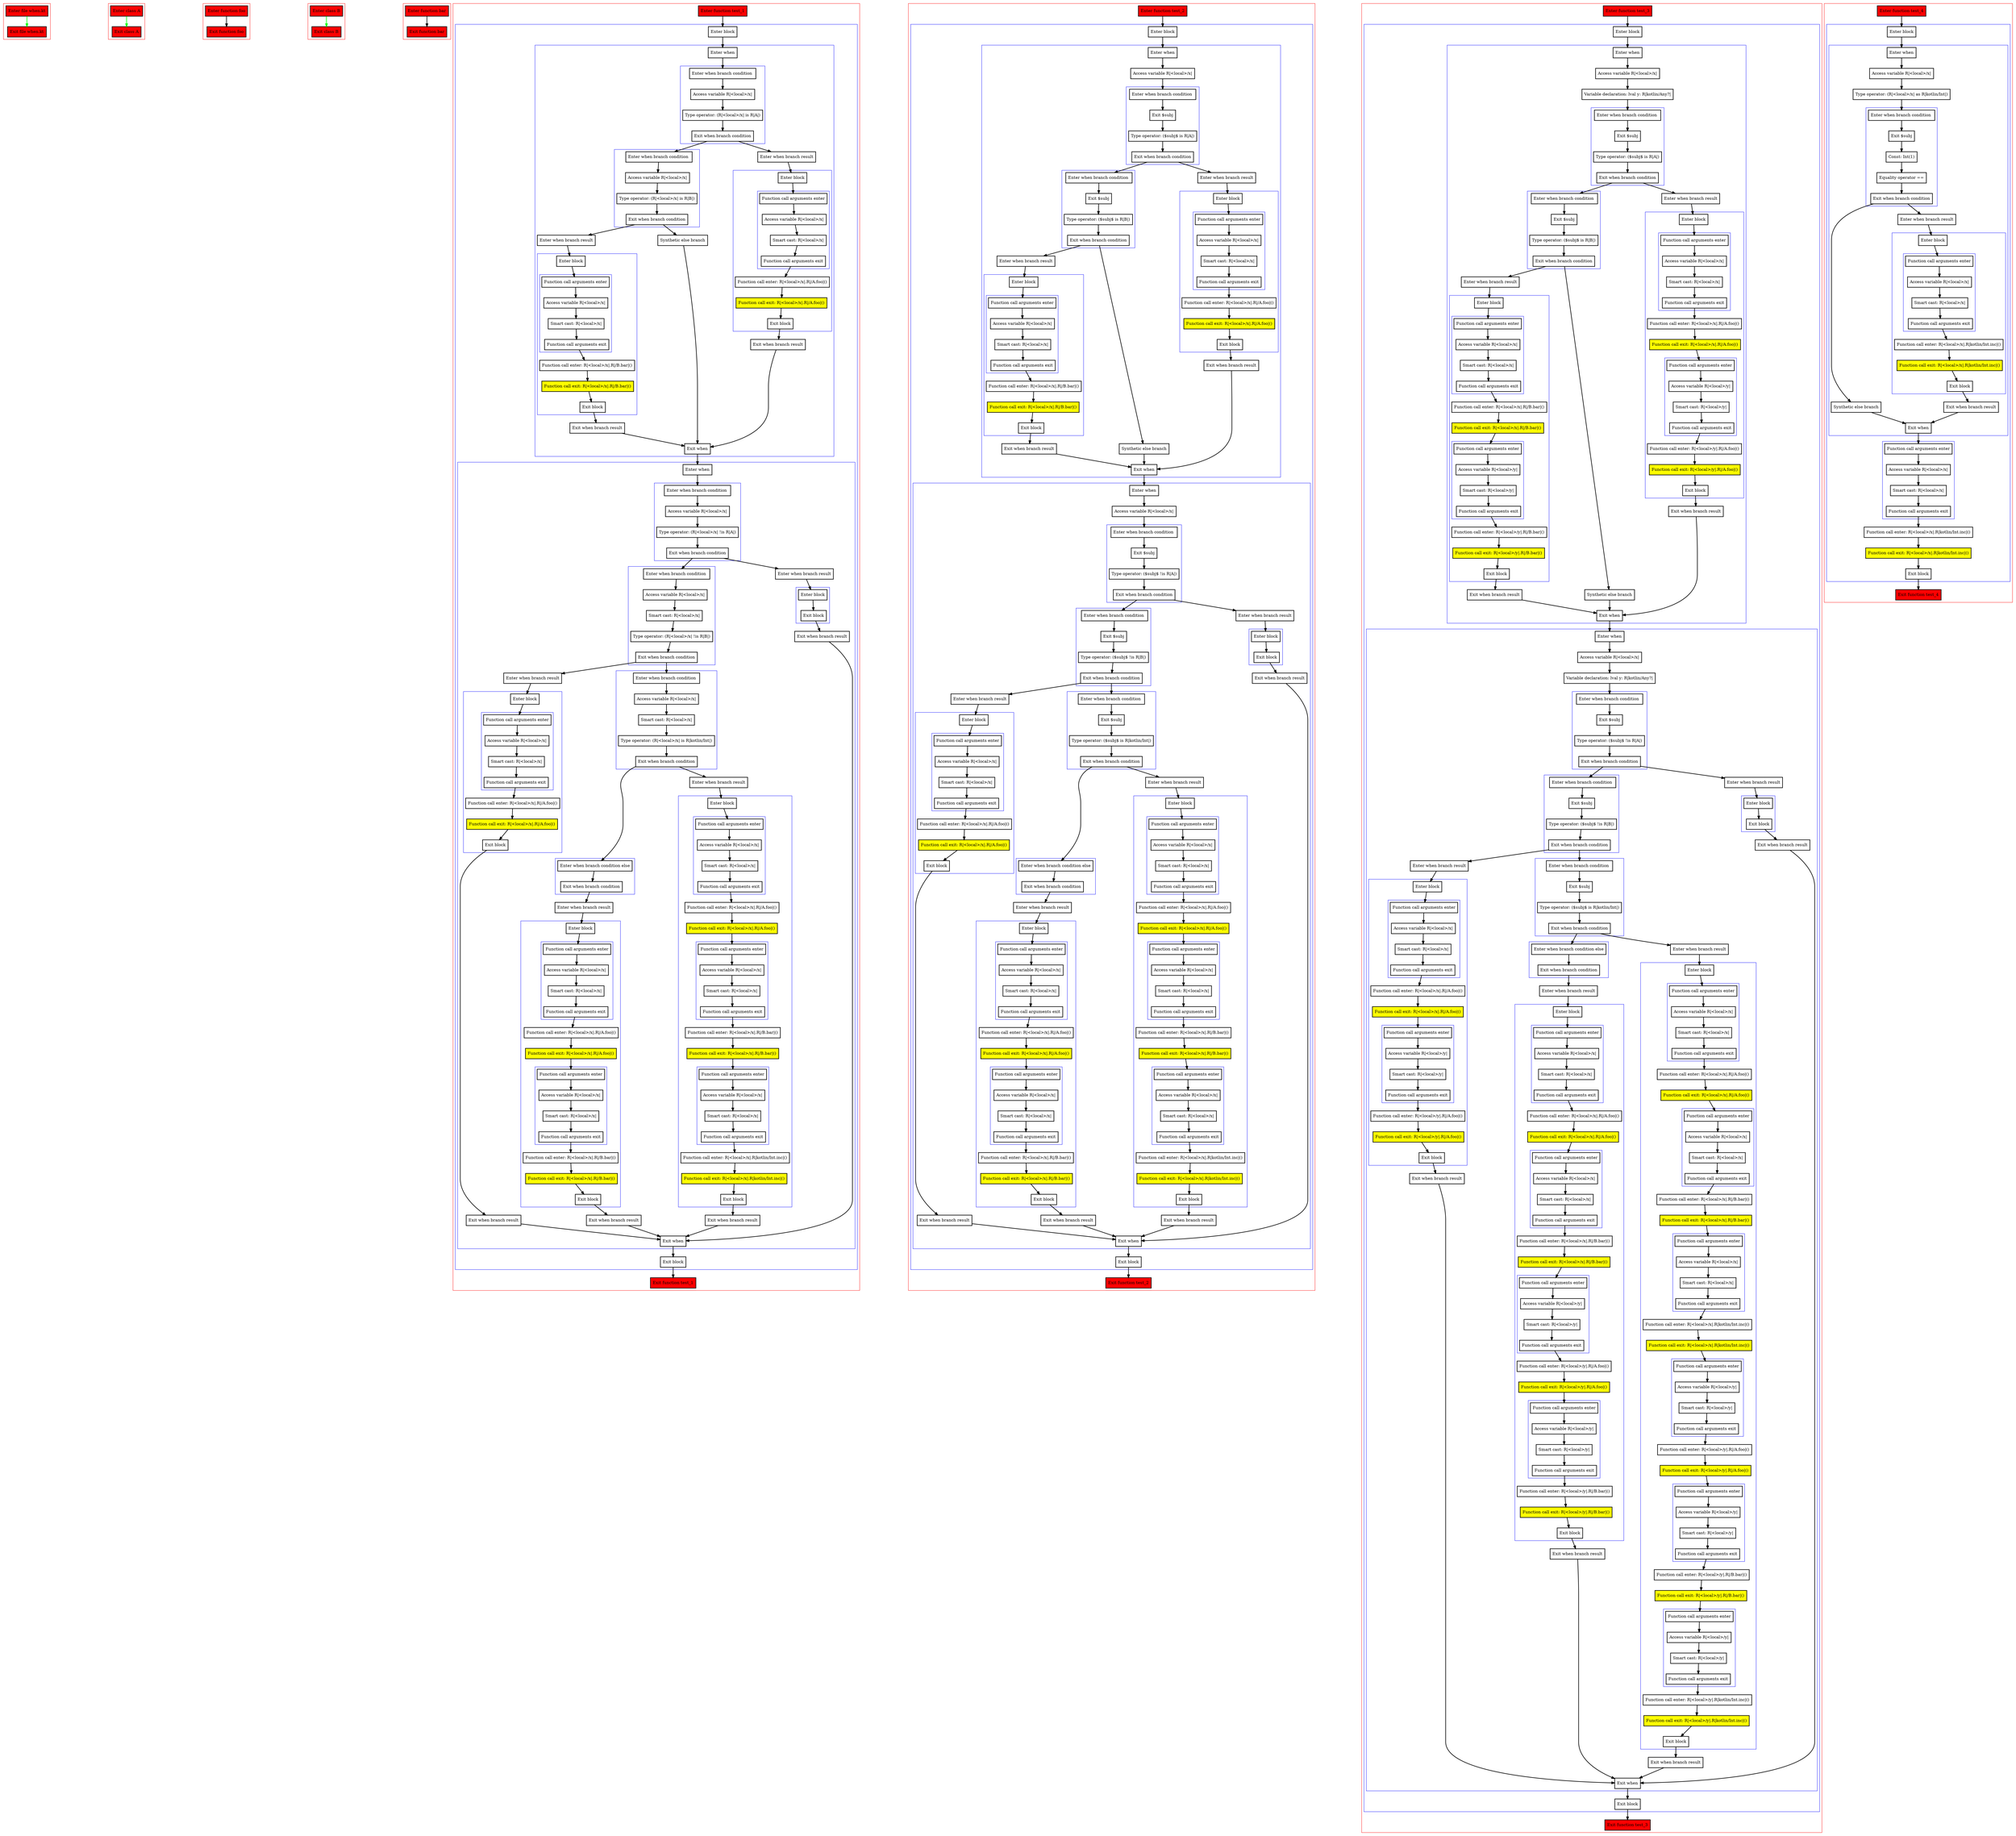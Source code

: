 digraph when_kt {
    graph [nodesep=3]
    node [shape=box penwidth=2]
    edge [penwidth=2]

    subgraph cluster_0 {
        color=red
        0 [label="Enter file when.kt" style="filled" fillcolor=red];
        1 [label="Exit file when.kt" style="filled" fillcolor=red];
    }
    0 -> {1} [color=green];

    subgraph cluster_1 {
        color=red
        2 [label="Enter class A" style="filled" fillcolor=red];
        3 [label="Exit class A" style="filled" fillcolor=red];
    }
    2 -> {3} [color=green];

    subgraph cluster_2 {
        color=red
        4 [label="Enter function foo" style="filled" fillcolor=red];
        5 [label="Exit function foo" style="filled" fillcolor=red];
    }
    4 -> {5};

    subgraph cluster_3 {
        color=red
        6 [label="Enter class B" style="filled" fillcolor=red];
        7 [label="Exit class B" style="filled" fillcolor=red];
    }
    6 -> {7} [color=green];

    subgraph cluster_4 {
        color=red
        8 [label="Enter function bar" style="filled" fillcolor=red];
        9 [label="Exit function bar" style="filled" fillcolor=red];
    }
    8 -> {9};

    subgraph cluster_5 {
        color=red
        10 [label="Enter function test_1" style="filled" fillcolor=red];
        subgraph cluster_6 {
            color=blue
            11 [label="Enter block"];
            subgraph cluster_7 {
                color=blue
                12 [label="Enter when"];
                subgraph cluster_8 {
                    color=blue
                    13 [label="Enter when branch condition "];
                    14 [label="Access variable R|<local>/x|"];
                    15 [label="Type operator: (R|<local>/x| is R|A|)"];
                    16 [label="Exit when branch condition"];
                }
                subgraph cluster_9 {
                    color=blue
                    17 [label="Enter when branch condition "];
                    18 [label="Access variable R|<local>/x|"];
                    19 [label="Type operator: (R|<local>/x| is R|B|)"];
                    20 [label="Exit when branch condition"];
                }
                21 [label="Synthetic else branch"];
                22 [label="Enter when branch result"];
                subgraph cluster_10 {
                    color=blue
                    23 [label="Enter block"];
                    subgraph cluster_11 {
                        color=blue
                        24 [label="Function call arguments enter"];
                        25 [label="Access variable R|<local>/x|"];
                        26 [label="Smart cast: R|<local>/x|"];
                        27 [label="Function call arguments exit"];
                    }
                    28 [label="Function call enter: R|<local>/x|.R|/B.bar|()"];
                    29 [label="Function call exit: R|<local>/x|.R|/B.bar|()" style="filled" fillcolor=yellow];
                    30 [label="Exit block"];
                }
                31 [label="Exit when branch result"];
                32 [label="Enter when branch result"];
                subgraph cluster_12 {
                    color=blue
                    33 [label="Enter block"];
                    subgraph cluster_13 {
                        color=blue
                        34 [label="Function call arguments enter"];
                        35 [label="Access variable R|<local>/x|"];
                        36 [label="Smart cast: R|<local>/x|"];
                        37 [label="Function call arguments exit"];
                    }
                    38 [label="Function call enter: R|<local>/x|.R|/A.foo|()"];
                    39 [label="Function call exit: R|<local>/x|.R|/A.foo|()" style="filled" fillcolor=yellow];
                    40 [label="Exit block"];
                }
                41 [label="Exit when branch result"];
                42 [label="Exit when"];
            }
            subgraph cluster_14 {
                color=blue
                43 [label="Enter when"];
                subgraph cluster_15 {
                    color=blue
                    44 [label="Enter when branch condition "];
                    45 [label="Access variable R|<local>/x|"];
                    46 [label="Type operator: (R|<local>/x| !is R|A|)"];
                    47 [label="Exit when branch condition"];
                }
                subgraph cluster_16 {
                    color=blue
                    48 [label="Enter when branch condition "];
                    49 [label="Access variable R|<local>/x|"];
                    50 [label="Smart cast: R|<local>/x|"];
                    51 [label="Type operator: (R|<local>/x| !is R|B|)"];
                    52 [label="Exit when branch condition"];
                }
                subgraph cluster_17 {
                    color=blue
                    53 [label="Enter when branch condition "];
                    54 [label="Access variable R|<local>/x|"];
                    55 [label="Smart cast: R|<local>/x|"];
                    56 [label="Type operator: (R|<local>/x| is R|kotlin/Int|)"];
                    57 [label="Exit when branch condition"];
                }
                subgraph cluster_18 {
                    color=blue
                    58 [label="Enter when branch condition else"];
                    59 [label="Exit when branch condition"];
                }
                60 [label="Enter when branch result"];
                subgraph cluster_19 {
                    color=blue
                    61 [label="Enter block"];
                    subgraph cluster_20 {
                        color=blue
                        62 [label="Function call arguments enter"];
                        63 [label="Access variable R|<local>/x|"];
                        64 [label="Smart cast: R|<local>/x|"];
                        65 [label="Function call arguments exit"];
                    }
                    66 [label="Function call enter: R|<local>/x|.R|/A.foo|()"];
                    67 [label="Function call exit: R|<local>/x|.R|/A.foo|()" style="filled" fillcolor=yellow];
                    subgraph cluster_21 {
                        color=blue
                        68 [label="Function call arguments enter"];
                        69 [label="Access variable R|<local>/x|"];
                        70 [label="Smart cast: R|<local>/x|"];
                        71 [label="Function call arguments exit"];
                    }
                    72 [label="Function call enter: R|<local>/x|.R|/B.bar|()"];
                    73 [label="Function call exit: R|<local>/x|.R|/B.bar|()" style="filled" fillcolor=yellow];
                    74 [label="Exit block"];
                }
                75 [label="Exit when branch result"];
                76 [label="Enter when branch result"];
                subgraph cluster_22 {
                    color=blue
                    77 [label="Enter block"];
                    subgraph cluster_23 {
                        color=blue
                        78 [label="Function call arguments enter"];
                        79 [label="Access variable R|<local>/x|"];
                        80 [label="Smart cast: R|<local>/x|"];
                        81 [label="Function call arguments exit"];
                    }
                    82 [label="Function call enter: R|<local>/x|.R|/A.foo|()"];
                    83 [label="Function call exit: R|<local>/x|.R|/A.foo|()" style="filled" fillcolor=yellow];
                    subgraph cluster_24 {
                        color=blue
                        84 [label="Function call arguments enter"];
                        85 [label="Access variable R|<local>/x|"];
                        86 [label="Smart cast: R|<local>/x|"];
                        87 [label="Function call arguments exit"];
                    }
                    88 [label="Function call enter: R|<local>/x|.R|/B.bar|()"];
                    89 [label="Function call exit: R|<local>/x|.R|/B.bar|()" style="filled" fillcolor=yellow];
                    subgraph cluster_25 {
                        color=blue
                        90 [label="Function call arguments enter"];
                        91 [label="Access variable R|<local>/x|"];
                        92 [label="Smart cast: R|<local>/x|"];
                        93 [label="Function call arguments exit"];
                    }
                    94 [label="Function call enter: R|<local>/x|.R|kotlin/Int.inc|()"];
                    95 [label="Function call exit: R|<local>/x|.R|kotlin/Int.inc|()" style="filled" fillcolor=yellow];
                    96 [label="Exit block"];
                }
                97 [label="Exit when branch result"];
                98 [label="Enter when branch result"];
                subgraph cluster_26 {
                    color=blue
                    99 [label="Enter block"];
                    subgraph cluster_27 {
                        color=blue
                        100 [label="Function call arguments enter"];
                        101 [label="Access variable R|<local>/x|"];
                        102 [label="Smart cast: R|<local>/x|"];
                        103 [label="Function call arguments exit"];
                    }
                    104 [label="Function call enter: R|<local>/x|.R|/A.foo|()"];
                    105 [label="Function call exit: R|<local>/x|.R|/A.foo|()" style="filled" fillcolor=yellow];
                    106 [label="Exit block"];
                }
                107 [label="Exit when branch result"];
                108 [label="Enter when branch result"];
                subgraph cluster_28 {
                    color=blue
                    109 [label="Enter block"];
                    110 [label="Exit block"];
                }
                111 [label="Exit when branch result"];
                112 [label="Exit when"];
            }
            113 [label="Exit block"];
        }
        114 [label="Exit function test_1" style="filled" fillcolor=red];
    }
    10 -> {11};
    11 -> {12};
    12 -> {13};
    13 -> {14};
    14 -> {15};
    15 -> {16};
    16 -> {17 32};
    17 -> {18};
    18 -> {19};
    19 -> {20};
    20 -> {21 22};
    21 -> {42};
    22 -> {23};
    23 -> {24};
    24 -> {25};
    25 -> {26};
    26 -> {27};
    27 -> {28};
    28 -> {29};
    29 -> {30};
    30 -> {31};
    31 -> {42};
    32 -> {33};
    33 -> {34};
    34 -> {35};
    35 -> {36};
    36 -> {37};
    37 -> {38};
    38 -> {39};
    39 -> {40};
    40 -> {41};
    41 -> {42};
    42 -> {43};
    43 -> {44};
    44 -> {45};
    45 -> {46};
    46 -> {47};
    47 -> {48 108};
    48 -> {49};
    49 -> {50};
    50 -> {51};
    51 -> {52};
    52 -> {53 98};
    53 -> {54};
    54 -> {55};
    55 -> {56};
    56 -> {57};
    57 -> {58 76};
    58 -> {59};
    59 -> {60};
    60 -> {61};
    61 -> {62};
    62 -> {63};
    63 -> {64};
    64 -> {65};
    65 -> {66};
    66 -> {67};
    67 -> {68};
    68 -> {69};
    69 -> {70};
    70 -> {71};
    71 -> {72};
    72 -> {73};
    73 -> {74};
    74 -> {75};
    75 -> {112};
    76 -> {77};
    77 -> {78};
    78 -> {79};
    79 -> {80};
    80 -> {81};
    81 -> {82};
    82 -> {83};
    83 -> {84};
    84 -> {85};
    85 -> {86};
    86 -> {87};
    87 -> {88};
    88 -> {89};
    89 -> {90};
    90 -> {91};
    91 -> {92};
    92 -> {93};
    93 -> {94};
    94 -> {95};
    95 -> {96};
    96 -> {97};
    97 -> {112};
    98 -> {99};
    99 -> {100};
    100 -> {101};
    101 -> {102};
    102 -> {103};
    103 -> {104};
    104 -> {105};
    105 -> {106};
    106 -> {107};
    107 -> {112};
    108 -> {109};
    109 -> {110};
    110 -> {111};
    111 -> {112};
    112 -> {113};
    113 -> {114};

    subgraph cluster_29 {
        color=red
        115 [label="Enter function test_2" style="filled" fillcolor=red];
        subgraph cluster_30 {
            color=blue
            116 [label="Enter block"];
            subgraph cluster_31 {
                color=blue
                117 [label="Enter when"];
                118 [label="Access variable R|<local>/x|"];
                subgraph cluster_32 {
                    color=blue
                    119 [label="Enter when branch condition "];
                    120 [label="Exit $subj"];
                    121 [label="Type operator: ($subj$ is R|A|)"];
                    122 [label="Exit when branch condition"];
                }
                subgraph cluster_33 {
                    color=blue
                    123 [label="Enter when branch condition "];
                    124 [label="Exit $subj"];
                    125 [label="Type operator: ($subj$ is R|B|)"];
                    126 [label="Exit when branch condition"];
                }
                127 [label="Synthetic else branch"];
                128 [label="Enter when branch result"];
                subgraph cluster_34 {
                    color=blue
                    129 [label="Enter block"];
                    subgraph cluster_35 {
                        color=blue
                        130 [label="Function call arguments enter"];
                        131 [label="Access variable R|<local>/x|"];
                        132 [label="Smart cast: R|<local>/x|"];
                        133 [label="Function call arguments exit"];
                    }
                    134 [label="Function call enter: R|<local>/x|.R|/B.bar|()"];
                    135 [label="Function call exit: R|<local>/x|.R|/B.bar|()" style="filled" fillcolor=yellow];
                    136 [label="Exit block"];
                }
                137 [label="Exit when branch result"];
                138 [label="Enter when branch result"];
                subgraph cluster_36 {
                    color=blue
                    139 [label="Enter block"];
                    subgraph cluster_37 {
                        color=blue
                        140 [label="Function call arguments enter"];
                        141 [label="Access variable R|<local>/x|"];
                        142 [label="Smart cast: R|<local>/x|"];
                        143 [label="Function call arguments exit"];
                    }
                    144 [label="Function call enter: R|<local>/x|.R|/A.foo|()"];
                    145 [label="Function call exit: R|<local>/x|.R|/A.foo|()" style="filled" fillcolor=yellow];
                    146 [label="Exit block"];
                }
                147 [label="Exit when branch result"];
                148 [label="Exit when"];
            }
            subgraph cluster_38 {
                color=blue
                149 [label="Enter when"];
                150 [label="Access variable R|<local>/x|"];
                subgraph cluster_39 {
                    color=blue
                    151 [label="Enter when branch condition "];
                    152 [label="Exit $subj"];
                    153 [label="Type operator: ($subj$ !is R|A|)"];
                    154 [label="Exit when branch condition"];
                }
                subgraph cluster_40 {
                    color=blue
                    155 [label="Enter when branch condition "];
                    156 [label="Exit $subj"];
                    157 [label="Type operator: ($subj$ !is R|B|)"];
                    158 [label="Exit when branch condition"];
                }
                subgraph cluster_41 {
                    color=blue
                    159 [label="Enter when branch condition "];
                    160 [label="Exit $subj"];
                    161 [label="Type operator: ($subj$ is R|kotlin/Int|)"];
                    162 [label="Exit when branch condition"];
                }
                subgraph cluster_42 {
                    color=blue
                    163 [label="Enter when branch condition else"];
                    164 [label="Exit when branch condition"];
                }
                165 [label="Enter when branch result"];
                subgraph cluster_43 {
                    color=blue
                    166 [label="Enter block"];
                    subgraph cluster_44 {
                        color=blue
                        167 [label="Function call arguments enter"];
                        168 [label="Access variable R|<local>/x|"];
                        169 [label="Smart cast: R|<local>/x|"];
                        170 [label="Function call arguments exit"];
                    }
                    171 [label="Function call enter: R|<local>/x|.R|/A.foo|()"];
                    172 [label="Function call exit: R|<local>/x|.R|/A.foo|()" style="filled" fillcolor=yellow];
                    subgraph cluster_45 {
                        color=blue
                        173 [label="Function call arguments enter"];
                        174 [label="Access variable R|<local>/x|"];
                        175 [label="Smart cast: R|<local>/x|"];
                        176 [label="Function call arguments exit"];
                    }
                    177 [label="Function call enter: R|<local>/x|.R|/B.bar|()"];
                    178 [label="Function call exit: R|<local>/x|.R|/B.bar|()" style="filled" fillcolor=yellow];
                    179 [label="Exit block"];
                }
                180 [label="Exit when branch result"];
                181 [label="Enter when branch result"];
                subgraph cluster_46 {
                    color=blue
                    182 [label="Enter block"];
                    subgraph cluster_47 {
                        color=blue
                        183 [label="Function call arguments enter"];
                        184 [label="Access variable R|<local>/x|"];
                        185 [label="Smart cast: R|<local>/x|"];
                        186 [label="Function call arguments exit"];
                    }
                    187 [label="Function call enter: R|<local>/x|.R|/A.foo|()"];
                    188 [label="Function call exit: R|<local>/x|.R|/A.foo|()" style="filled" fillcolor=yellow];
                    subgraph cluster_48 {
                        color=blue
                        189 [label="Function call arguments enter"];
                        190 [label="Access variable R|<local>/x|"];
                        191 [label="Smart cast: R|<local>/x|"];
                        192 [label="Function call arguments exit"];
                    }
                    193 [label="Function call enter: R|<local>/x|.R|/B.bar|()"];
                    194 [label="Function call exit: R|<local>/x|.R|/B.bar|()" style="filled" fillcolor=yellow];
                    subgraph cluster_49 {
                        color=blue
                        195 [label="Function call arguments enter"];
                        196 [label="Access variable R|<local>/x|"];
                        197 [label="Smart cast: R|<local>/x|"];
                        198 [label="Function call arguments exit"];
                    }
                    199 [label="Function call enter: R|<local>/x|.R|kotlin/Int.inc|()"];
                    200 [label="Function call exit: R|<local>/x|.R|kotlin/Int.inc|()" style="filled" fillcolor=yellow];
                    201 [label="Exit block"];
                }
                202 [label="Exit when branch result"];
                203 [label="Enter when branch result"];
                subgraph cluster_50 {
                    color=blue
                    204 [label="Enter block"];
                    subgraph cluster_51 {
                        color=blue
                        205 [label="Function call arguments enter"];
                        206 [label="Access variable R|<local>/x|"];
                        207 [label="Smart cast: R|<local>/x|"];
                        208 [label="Function call arguments exit"];
                    }
                    209 [label="Function call enter: R|<local>/x|.R|/A.foo|()"];
                    210 [label="Function call exit: R|<local>/x|.R|/A.foo|()" style="filled" fillcolor=yellow];
                    211 [label="Exit block"];
                }
                212 [label="Exit when branch result"];
                213 [label="Enter when branch result"];
                subgraph cluster_52 {
                    color=blue
                    214 [label="Enter block"];
                    215 [label="Exit block"];
                }
                216 [label="Exit when branch result"];
                217 [label="Exit when"];
            }
            218 [label="Exit block"];
        }
        219 [label="Exit function test_2" style="filled" fillcolor=red];
    }
    115 -> {116};
    116 -> {117};
    117 -> {118};
    118 -> {119};
    119 -> {120};
    120 -> {121};
    121 -> {122};
    122 -> {123 138};
    123 -> {124};
    124 -> {125};
    125 -> {126};
    126 -> {127 128};
    127 -> {148};
    128 -> {129};
    129 -> {130};
    130 -> {131};
    131 -> {132};
    132 -> {133};
    133 -> {134};
    134 -> {135};
    135 -> {136};
    136 -> {137};
    137 -> {148};
    138 -> {139};
    139 -> {140};
    140 -> {141};
    141 -> {142};
    142 -> {143};
    143 -> {144};
    144 -> {145};
    145 -> {146};
    146 -> {147};
    147 -> {148};
    148 -> {149};
    149 -> {150};
    150 -> {151};
    151 -> {152};
    152 -> {153};
    153 -> {154};
    154 -> {155 213};
    155 -> {156};
    156 -> {157};
    157 -> {158};
    158 -> {159 203};
    159 -> {160};
    160 -> {161};
    161 -> {162};
    162 -> {163 181};
    163 -> {164};
    164 -> {165};
    165 -> {166};
    166 -> {167};
    167 -> {168};
    168 -> {169};
    169 -> {170};
    170 -> {171};
    171 -> {172};
    172 -> {173};
    173 -> {174};
    174 -> {175};
    175 -> {176};
    176 -> {177};
    177 -> {178};
    178 -> {179};
    179 -> {180};
    180 -> {217};
    181 -> {182};
    182 -> {183};
    183 -> {184};
    184 -> {185};
    185 -> {186};
    186 -> {187};
    187 -> {188};
    188 -> {189};
    189 -> {190};
    190 -> {191};
    191 -> {192};
    192 -> {193};
    193 -> {194};
    194 -> {195};
    195 -> {196};
    196 -> {197};
    197 -> {198};
    198 -> {199};
    199 -> {200};
    200 -> {201};
    201 -> {202};
    202 -> {217};
    203 -> {204};
    204 -> {205};
    205 -> {206};
    206 -> {207};
    207 -> {208};
    208 -> {209};
    209 -> {210};
    210 -> {211};
    211 -> {212};
    212 -> {217};
    213 -> {214};
    214 -> {215};
    215 -> {216};
    216 -> {217};
    217 -> {218};
    218 -> {219};

    subgraph cluster_53 {
        color=red
        220 [label="Enter function test_3" style="filled" fillcolor=red];
        subgraph cluster_54 {
            color=blue
            221 [label="Enter block"];
            subgraph cluster_55 {
                color=blue
                222 [label="Enter when"];
                223 [label="Access variable R|<local>/x|"];
                224 [label="Variable declaration: lval y: R|kotlin/Any?|"];
                subgraph cluster_56 {
                    color=blue
                    225 [label="Enter when branch condition "];
                    226 [label="Exit $subj"];
                    227 [label="Type operator: ($subj$ is R|A|)"];
                    228 [label="Exit when branch condition"];
                }
                subgraph cluster_57 {
                    color=blue
                    229 [label="Enter when branch condition "];
                    230 [label="Exit $subj"];
                    231 [label="Type operator: ($subj$ is R|B|)"];
                    232 [label="Exit when branch condition"];
                }
                233 [label="Synthetic else branch"];
                234 [label="Enter when branch result"];
                subgraph cluster_58 {
                    color=blue
                    235 [label="Enter block"];
                    subgraph cluster_59 {
                        color=blue
                        236 [label="Function call arguments enter"];
                        237 [label="Access variable R|<local>/x|"];
                        238 [label="Smart cast: R|<local>/x|"];
                        239 [label="Function call arguments exit"];
                    }
                    240 [label="Function call enter: R|<local>/x|.R|/B.bar|()"];
                    241 [label="Function call exit: R|<local>/x|.R|/B.bar|()" style="filled" fillcolor=yellow];
                    subgraph cluster_60 {
                        color=blue
                        242 [label="Function call arguments enter"];
                        243 [label="Access variable R|<local>/y|"];
                        244 [label="Smart cast: R|<local>/y|"];
                        245 [label="Function call arguments exit"];
                    }
                    246 [label="Function call enter: R|<local>/y|.R|/B.bar|()"];
                    247 [label="Function call exit: R|<local>/y|.R|/B.bar|()" style="filled" fillcolor=yellow];
                    248 [label="Exit block"];
                }
                249 [label="Exit when branch result"];
                250 [label="Enter when branch result"];
                subgraph cluster_61 {
                    color=blue
                    251 [label="Enter block"];
                    subgraph cluster_62 {
                        color=blue
                        252 [label="Function call arguments enter"];
                        253 [label="Access variable R|<local>/x|"];
                        254 [label="Smart cast: R|<local>/x|"];
                        255 [label="Function call arguments exit"];
                    }
                    256 [label="Function call enter: R|<local>/x|.R|/A.foo|()"];
                    257 [label="Function call exit: R|<local>/x|.R|/A.foo|()" style="filled" fillcolor=yellow];
                    subgraph cluster_63 {
                        color=blue
                        258 [label="Function call arguments enter"];
                        259 [label="Access variable R|<local>/y|"];
                        260 [label="Smart cast: R|<local>/y|"];
                        261 [label="Function call arguments exit"];
                    }
                    262 [label="Function call enter: R|<local>/y|.R|/A.foo|()"];
                    263 [label="Function call exit: R|<local>/y|.R|/A.foo|()" style="filled" fillcolor=yellow];
                    264 [label="Exit block"];
                }
                265 [label="Exit when branch result"];
                266 [label="Exit when"];
            }
            subgraph cluster_64 {
                color=blue
                267 [label="Enter when"];
                268 [label="Access variable R|<local>/x|"];
                269 [label="Variable declaration: lval y: R|kotlin/Any?|"];
                subgraph cluster_65 {
                    color=blue
                    270 [label="Enter when branch condition "];
                    271 [label="Exit $subj"];
                    272 [label="Type operator: ($subj$ !is R|A|)"];
                    273 [label="Exit when branch condition"];
                }
                subgraph cluster_66 {
                    color=blue
                    274 [label="Enter when branch condition "];
                    275 [label="Exit $subj"];
                    276 [label="Type operator: ($subj$ !is R|B|)"];
                    277 [label="Exit when branch condition"];
                }
                subgraph cluster_67 {
                    color=blue
                    278 [label="Enter when branch condition "];
                    279 [label="Exit $subj"];
                    280 [label="Type operator: ($subj$ is R|kotlin/Int|)"];
                    281 [label="Exit when branch condition"];
                }
                subgraph cluster_68 {
                    color=blue
                    282 [label="Enter when branch condition else"];
                    283 [label="Exit when branch condition"];
                }
                284 [label="Enter when branch result"];
                subgraph cluster_69 {
                    color=blue
                    285 [label="Enter block"];
                    subgraph cluster_70 {
                        color=blue
                        286 [label="Function call arguments enter"];
                        287 [label="Access variable R|<local>/x|"];
                        288 [label="Smart cast: R|<local>/x|"];
                        289 [label="Function call arguments exit"];
                    }
                    290 [label="Function call enter: R|<local>/x|.R|/A.foo|()"];
                    291 [label="Function call exit: R|<local>/x|.R|/A.foo|()" style="filled" fillcolor=yellow];
                    subgraph cluster_71 {
                        color=blue
                        292 [label="Function call arguments enter"];
                        293 [label="Access variable R|<local>/x|"];
                        294 [label="Smart cast: R|<local>/x|"];
                        295 [label="Function call arguments exit"];
                    }
                    296 [label="Function call enter: R|<local>/x|.R|/B.bar|()"];
                    297 [label="Function call exit: R|<local>/x|.R|/B.bar|()" style="filled" fillcolor=yellow];
                    subgraph cluster_72 {
                        color=blue
                        298 [label="Function call arguments enter"];
                        299 [label="Access variable R|<local>/y|"];
                        300 [label="Smart cast: R|<local>/y|"];
                        301 [label="Function call arguments exit"];
                    }
                    302 [label="Function call enter: R|<local>/y|.R|/A.foo|()"];
                    303 [label="Function call exit: R|<local>/y|.R|/A.foo|()" style="filled" fillcolor=yellow];
                    subgraph cluster_73 {
                        color=blue
                        304 [label="Function call arguments enter"];
                        305 [label="Access variable R|<local>/y|"];
                        306 [label="Smart cast: R|<local>/y|"];
                        307 [label="Function call arguments exit"];
                    }
                    308 [label="Function call enter: R|<local>/y|.R|/B.bar|()"];
                    309 [label="Function call exit: R|<local>/y|.R|/B.bar|()" style="filled" fillcolor=yellow];
                    310 [label="Exit block"];
                }
                311 [label="Exit when branch result"];
                312 [label="Enter when branch result"];
                subgraph cluster_74 {
                    color=blue
                    313 [label="Enter block"];
                    subgraph cluster_75 {
                        color=blue
                        314 [label="Function call arguments enter"];
                        315 [label="Access variable R|<local>/x|"];
                        316 [label="Smart cast: R|<local>/x|"];
                        317 [label="Function call arguments exit"];
                    }
                    318 [label="Function call enter: R|<local>/x|.R|/A.foo|()"];
                    319 [label="Function call exit: R|<local>/x|.R|/A.foo|()" style="filled" fillcolor=yellow];
                    subgraph cluster_76 {
                        color=blue
                        320 [label="Function call arguments enter"];
                        321 [label="Access variable R|<local>/x|"];
                        322 [label="Smart cast: R|<local>/x|"];
                        323 [label="Function call arguments exit"];
                    }
                    324 [label="Function call enter: R|<local>/x|.R|/B.bar|()"];
                    325 [label="Function call exit: R|<local>/x|.R|/B.bar|()" style="filled" fillcolor=yellow];
                    subgraph cluster_77 {
                        color=blue
                        326 [label="Function call arguments enter"];
                        327 [label="Access variable R|<local>/x|"];
                        328 [label="Smart cast: R|<local>/x|"];
                        329 [label="Function call arguments exit"];
                    }
                    330 [label="Function call enter: R|<local>/x|.R|kotlin/Int.inc|()"];
                    331 [label="Function call exit: R|<local>/x|.R|kotlin/Int.inc|()" style="filled" fillcolor=yellow];
                    subgraph cluster_78 {
                        color=blue
                        332 [label="Function call arguments enter"];
                        333 [label="Access variable R|<local>/y|"];
                        334 [label="Smart cast: R|<local>/y|"];
                        335 [label="Function call arguments exit"];
                    }
                    336 [label="Function call enter: R|<local>/y|.R|/A.foo|()"];
                    337 [label="Function call exit: R|<local>/y|.R|/A.foo|()" style="filled" fillcolor=yellow];
                    subgraph cluster_79 {
                        color=blue
                        338 [label="Function call arguments enter"];
                        339 [label="Access variable R|<local>/y|"];
                        340 [label="Smart cast: R|<local>/y|"];
                        341 [label="Function call arguments exit"];
                    }
                    342 [label="Function call enter: R|<local>/y|.R|/B.bar|()"];
                    343 [label="Function call exit: R|<local>/y|.R|/B.bar|()" style="filled" fillcolor=yellow];
                    subgraph cluster_80 {
                        color=blue
                        344 [label="Function call arguments enter"];
                        345 [label="Access variable R|<local>/y|"];
                        346 [label="Smart cast: R|<local>/y|"];
                        347 [label="Function call arguments exit"];
                    }
                    348 [label="Function call enter: R|<local>/y|.R|kotlin/Int.inc|()"];
                    349 [label="Function call exit: R|<local>/y|.R|kotlin/Int.inc|()" style="filled" fillcolor=yellow];
                    350 [label="Exit block"];
                }
                351 [label="Exit when branch result"];
                352 [label="Enter when branch result"];
                subgraph cluster_81 {
                    color=blue
                    353 [label="Enter block"];
                    subgraph cluster_82 {
                        color=blue
                        354 [label="Function call arguments enter"];
                        355 [label="Access variable R|<local>/x|"];
                        356 [label="Smart cast: R|<local>/x|"];
                        357 [label="Function call arguments exit"];
                    }
                    358 [label="Function call enter: R|<local>/x|.R|/A.foo|()"];
                    359 [label="Function call exit: R|<local>/x|.R|/A.foo|()" style="filled" fillcolor=yellow];
                    subgraph cluster_83 {
                        color=blue
                        360 [label="Function call arguments enter"];
                        361 [label="Access variable R|<local>/y|"];
                        362 [label="Smart cast: R|<local>/y|"];
                        363 [label="Function call arguments exit"];
                    }
                    364 [label="Function call enter: R|<local>/y|.R|/A.foo|()"];
                    365 [label="Function call exit: R|<local>/y|.R|/A.foo|()" style="filled" fillcolor=yellow];
                    366 [label="Exit block"];
                }
                367 [label="Exit when branch result"];
                368 [label="Enter when branch result"];
                subgraph cluster_84 {
                    color=blue
                    369 [label="Enter block"];
                    370 [label="Exit block"];
                }
                371 [label="Exit when branch result"];
                372 [label="Exit when"];
            }
            373 [label="Exit block"];
        }
        374 [label="Exit function test_3" style="filled" fillcolor=red];
    }
    220 -> {221};
    221 -> {222};
    222 -> {223};
    223 -> {224};
    224 -> {225};
    225 -> {226};
    226 -> {227};
    227 -> {228};
    228 -> {229 250};
    229 -> {230};
    230 -> {231};
    231 -> {232};
    232 -> {233 234};
    233 -> {266};
    234 -> {235};
    235 -> {236};
    236 -> {237};
    237 -> {238};
    238 -> {239};
    239 -> {240};
    240 -> {241};
    241 -> {242};
    242 -> {243};
    243 -> {244};
    244 -> {245};
    245 -> {246};
    246 -> {247};
    247 -> {248};
    248 -> {249};
    249 -> {266};
    250 -> {251};
    251 -> {252};
    252 -> {253};
    253 -> {254};
    254 -> {255};
    255 -> {256};
    256 -> {257};
    257 -> {258};
    258 -> {259};
    259 -> {260};
    260 -> {261};
    261 -> {262};
    262 -> {263};
    263 -> {264};
    264 -> {265};
    265 -> {266};
    266 -> {267};
    267 -> {268};
    268 -> {269};
    269 -> {270};
    270 -> {271};
    271 -> {272};
    272 -> {273};
    273 -> {274 368};
    274 -> {275};
    275 -> {276};
    276 -> {277};
    277 -> {278 352};
    278 -> {279};
    279 -> {280};
    280 -> {281};
    281 -> {282 312};
    282 -> {283};
    283 -> {284};
    284 -> {285};
    285 -> {286};
    286 -> {287};
    287 -> {288};
    288 -> {289};
    289 -> {290};
    290 -> {291};
    291 -> {292};
    292 -> {293};
    293 -> {294};
    294 -> {295};
    295 -> {296};
    296 -> {297};
    297 -> {298};
    298 -> {299};
    299 -> {300};
    300 -> {301};
    301 -> {302};
    302 -> {303};
    303 -> {304};
    304 -> {305};
    305 -> {306};
    306 -> {307};
    307 -> {308};
    308 -> {309};
    309 -> {310};
    310 -> {311};
    311 -> {372};
    312 -> {313};
    313 -> {314};
    314 -> {315};
    315 -> {316};
    316 -> {317};
    317 -> {318};
    318 -> {319};
    319 -> {320};
    320 -> {321};
    321 -> {322};
    322 -> {323};
    323 -> {324};
    324 -> {325};
    325 -> {326};
    326 -> {327};
    327 -> {328};
    328 -> {329};
    329 -> {330};
    330 -> {331};
    331 -> {332};
    332 -> {333};
    333 -> {334};
    334 -> {335};
    335 -> {336};
    336 -> {337};
    337 -> {338};
    338 -> {339};
    339 -> {340};
    340 -> {341};
    341 -> {342};
    342 -> {343};
    343 -> {344};
    344 -> {345};
    345 -> {346};
    346 -> {347};
    347 -> {348};
    348 -> {349};
    349 -> {350};
    350 -> {351};
    351 -> {372};
    352 -> {353};
    353 -> {354};
    354 -> {355};
    355 -> {356};
    356 -> {357};
    357 -> {358};
    358 -> {359};
    359 -> {360};
    360 -> {361};
    361 -> {362};
    362 -> {363};
    363 -> {364};
    364 -> {365};
    365 -> {366};
    366 -> {367};
    367 -> {372};
    368 -> {369};
    369 -> {370};
    370 -> {371};
    371 -> {372};
    372 -> {373};
    373 -> {374};

    subgraph cluster_85 {
        color=red
        375 [label="Enter function test_4" style="filled" fillcolor=red];
        subgraph cluster_86 {
            color=blue
            376 [label="Enter block"];
            subgraph cluster_87 {
                color=blue
                377 [label="Enter when"];
                378 [label="Access variable R|<local>/x|"];
                379 [label="Type operator: (R|<local>/x| as R|kotlin/Int|)"];
                subgraph cluster_88 {
                    color=blue
                    380 [label="Enter when branch condition "];
                    381 [label="Exit $subj"];
                    382 [label="Const: Int(1)"];
                    383 [label="Equality operator =="];
                    384 [label="Exit when branch condition"];
                }
                385 [label="Synthetic else branch"];
                386 [label="Enter when branch result"];
                subgraph cluster_89 {
                    color=blue
                    387 [label="Enter block"];
                    subgraph cluster_90 {
                        color=blue
                        388 [label="Function call arguments enter"];
                        389 [label="Access variable R|<local>/x|"];
                        390 [label="Smart cast: R|<local>/x|"];
                        391 [label="Function call arguments exit"];
                    }
                    392 [label="Function call enter: R|<local>/x|.R|kotlin/Int.inc|()"];
                    393 [label="Function call exit: R|<local>/x|.R|kotlin/Int.inc|()" style="filled" fillcolor=yellow];
                    394 [label="Exit block"];
                }
                395 [label="Exit when branch result"];
                396 [label="Exit when"];
            }
            subgraph cluster_91 {
                color=blue
                397 [label="Function call arguments enter"];
                398 [label="Access variable R|<local>/x|"];
                399 [label="Smart cast: R|<local>/x|"];
                400 [label="Function call arguments exit"];
            }
            401 [label="Function call enter: R|<local>/x|.R|kotlin/Int.inc|()"];
            402 [label="Function call exit: R|<local>/x|.R|kotlin/Int.inc|()" style="filled" fillcolor=yellow];
            403 [label="Exit block"];
        }
        404 [label="Exit function test_4" style="filled" fillcolor=red];
    }
    375 -> {376};
    376 -> {377};
    377 -> {378};
    378 -> {379};
    379 -> {380};
    380 -> {381};
    381 -> {382};
    382 -> {383};
    383 -> {384};
    384 -> {385 386};
    385 -> {396};
    386 -> {387};
    387 -> {388};
    388 -> {389};
    389 -> {390};
    390 -> {391};
    391 -> {392};
    392 -> {393};
    393 -> {394};
    394 -> {395};
    395 -> {396};
    396 -> {397};
    397 -> {398};
    398 -> {399};
    399 -> {400};
    400 -> {401};
    401 -> {402};
    402 -> {403};
    403 -> {404};

}
